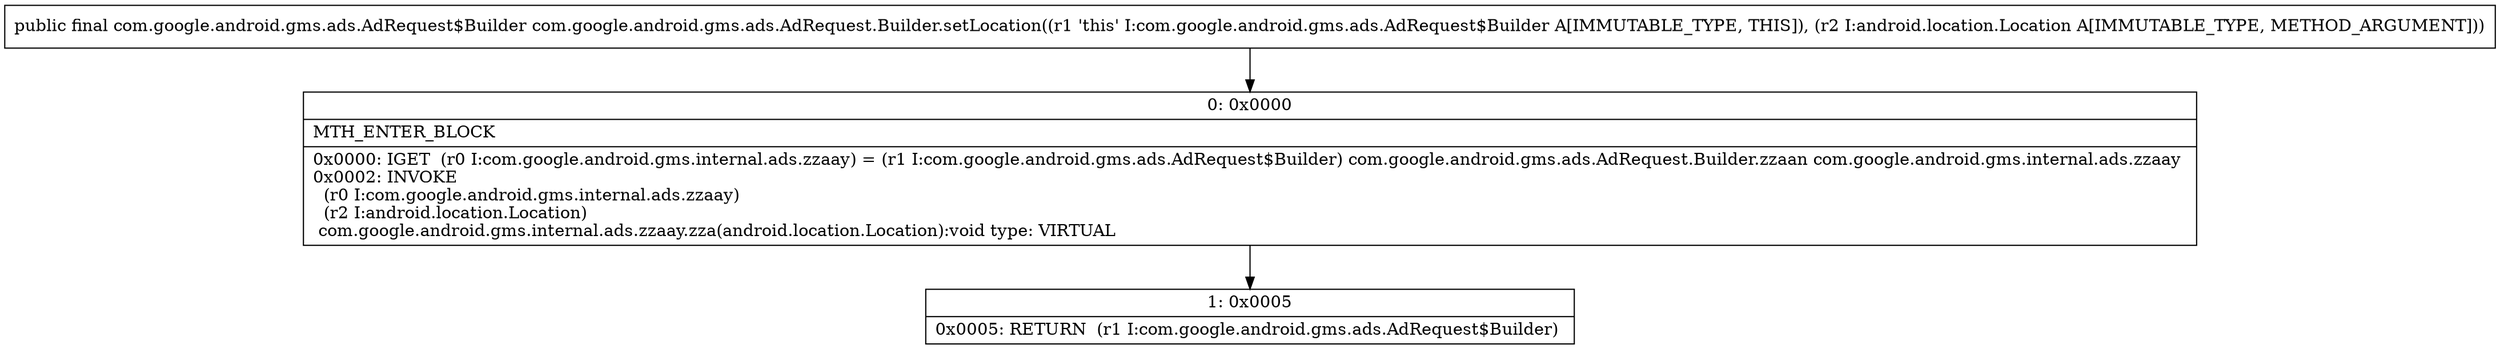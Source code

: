 digraph "CFG forcom.google.android.gms.ads.AdRequest.Builder.setLocation(Landroid\/location\/Location;)Lcom\/google\/android\/gms\/ads\/AdRequest$Builder;" {
Node_0 [shape=record,label="{0\:\ 0x0000|MTH_ENTER_BLOCK\l|0x0000: IGET  (r0 I:com.google.android.gms.internal.ads.zzaay) = (r1 I:com.google.android.gms.ads.AdRequest$Builder) com.google.android.gms.ads.AdRequest.Builder.zzaan com.google.android.gms.internal.ads.zzaay \l0x0002: INVOKE  \l  (r0 I:com.google.android.gms.internal.ads.zzaay)\l  (r2 I:android.location.Location)\l com.google.android.gms.internal.ads.zzaay.zza(android.location.Location):void type: VIRTUAL \l}"];
Node_1 [shape=record,label="{1\:\ 0x0005|0x0005: RETURN  (r1 I:com.google.android.gms.ads.AdRequest$Builder) \l}"];
MethodNode[shape=record,label="{public final com.google.android.gms.ads.AdRequest$Builder com.google.android.gms.ads.AdRequest.Builder.setLocation((r1 'this' I:com.google.android.gms.ads.AdRequest$Builder A[IMMUTABLE_TYPE, THIS]), (r2 I:android.location.Location A[IMMUTABLE_TYPE, METHOD_ARGUMENT])) }"];
MethodNode -> Node_0;
Node_0 -> Node_1;
}

